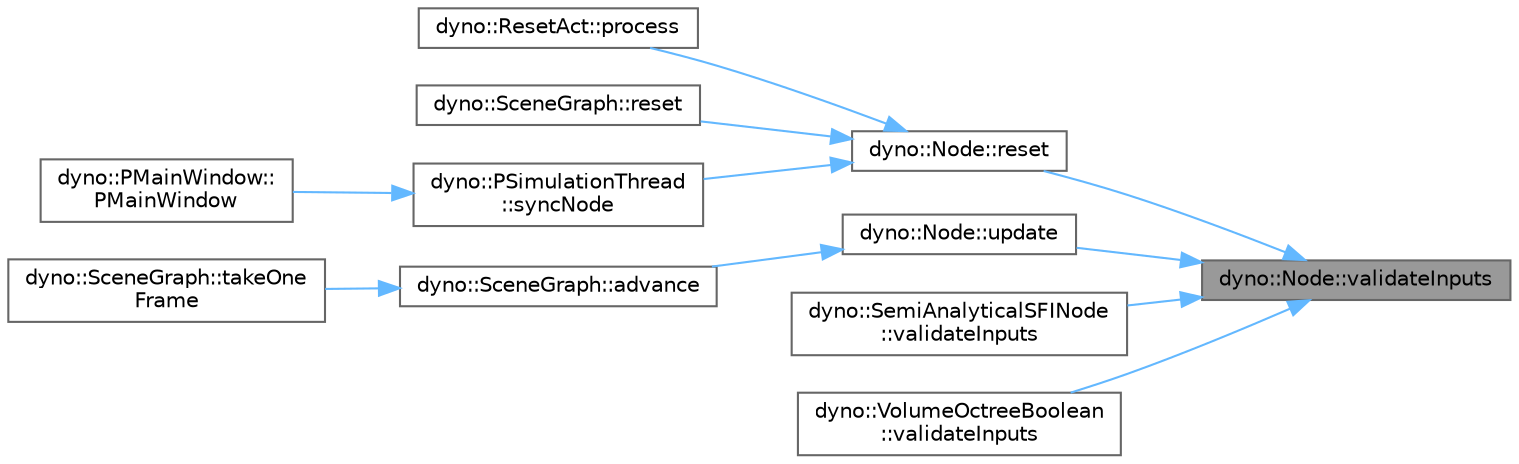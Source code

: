 digraph "dyno::Node::validateInputs"
{
 // LATEX_PDF_SIZE
  bgcolor="transparent";
  edge [fontname=Helvetica,fontsize=10,labelfontname=Helvetica,labelfontsize=10];
  node [fontname=Helvetica,fontsize=10,shape=box,height=0.2,width=0.4];
  rankdir="RL";
  Node1 [id="Node000001",label="dyno::Node::validateInputs",height=0.2,width=0.4,color="gray40", fillcolor="grey60", style="filled", fontcolor="black",tooltip=" "];
  Node1 -> Node2 [id="edge1_Node000001_Node000002",dir="back",color="steelblue1",style="solid",tooltip=" "];
  Node2 [id="Node000002",label="dyno::Node::reset",height=0.2,width=0.4,color="grey40", fillcolor="white", style="filled",URL="$classdyno_1_1_node.html#aab8ae5fafafc2facf6aab7a0f7994438",tooltip=" "];
  Node2 -> Node3 [id="edge2_Node000002_Node000003",dir="back",color="steelblue1",style="solid",tooltip=" "];
  Node3 [id="Node000003",label="dyno::ResetAct::process",height=0.2,width=0.4,color="grey40", fillcolor="white", style="filled",URL="$classdyno_1_1_reset_act.html#a97b422d3c58e1f6511cc937802067ddf",tooltip=" "];
  Node2 -> Node4 [id="edge3_Node000002_Node000004",dir="back",color="steelblue1",style="solid",tooltip=" "];
  Node4 [id="Node000004",label="dyno::SceneGraph::reset",height=0.2,width=0.4,color="grey40", fillcolor="white", style="filled",URL="$classdyno_1_1_scene_graph.html#abf6db1165a77b8bd9f682e2c7cafdda4",tooltip=" "];
  Node2 -> Node5 [id="edge4_Node000002_Node000005",dir="back",color="steelblue1",style="solid",tooltip=" "];
  Node5 [id="Node000005",label="dyno::PSimulationThread\l::syncNode",height=0.2,width=0.4,color="grey40", fillcolor="white", style="filled",URL="$classdyno_1_1_p_simulation_thread.html#aa8e50b7106fcc35a36d360b3f793087c",tooltip=" "];
  Node5 -> Node6 [id="edge5_Node000005_Node000006",dir="back",color="steelblue1",style="solid",tooltip=" "];
  Node6 [id="Node000006",label="dyno::PMainWindow::\lPMainWindow",height=0.2,width=0.4,color="grey40", fillcolor="white", style="filled",URL="$classdyno_1_1_p_main_window.html#a55a1afe7cc3865eb78d59d769ac2d13a",tooltip=" "];
  Node1 -> Node7 [id="edge6_Node000001_Node000007",dir="back",color="steelblue1",style="solid",tooltip=" "];
  Node7 [id="Node000007",label="dyno::Node::update",height=0.2,width=0.4,color="grey40", fillcolor="white", style="filled",URL="$classdyno_1_1_node.html#a6f4134d96000c896365332f798da5318",tooltip="Called every time interval."];
  Node7 -> Node8 [id="edge7_Node000007_Node000008",dir="back",color="steelblue1",style="solid",tooltip=" "];
  Node8 [id="Node000008",label="dyno::SceneGraph::advance",height=0.2,width=0.4,color="grey40", fillcolor="white", style="filled",URL="$classdyno_1_1_scene_graph.html#ae6cb9746dab4baaccb565671f6ab5d5d",tooltip=" "];
  Node8 -> Node9 [id="edge8_Node000008_Node000009",dir="back",color="steelblue1",style="solid",tooltip=" "];
  Node9 [id="Node000009",label="dyno::SceneGraph::takeOne\lFrame",height=0.2,width=0.4,color="grey40", fillcolor="white", style="filled",URL="$classdyno_1_1_scene_graph.html#a4db59a350803f47b98a3ebdc97b3f882",tooltip=" "];
  Node1 -> Node10 [id="edge9_Node000001_Node000010",dir="back",color="steelblue1",style="solid",tooltip=" "];
  Node10 [id="Node000010",label="dyno::SemiAnalyticalSFINode\l::validateInputs",height=0.2,width=0.4,color="grey40", fillcolor="white", style="filled",URL="$classdyno_1_1_semi_analytical_s_f_i_node.html#a40a92c87b3241c43da91a80c9d573e1e",tooltip=" "];
  Node1 -> Node11 [id="edge10_Node000001_Node000011",dir="back",color="steelblue1",style="solid",tooltip=" "];
  Node11 [id="Node000011",label="dyno::VolumeOctreeBoolean\l::validateInputs",height=0.2,width=0.4,color="grey40", fillcolor="white", style="filled",URL="$classdyno_1_1_volume_octree_boolean.html#a30977b8ccc39ab8311bed432b40b200a",tooltip=" "];
}
